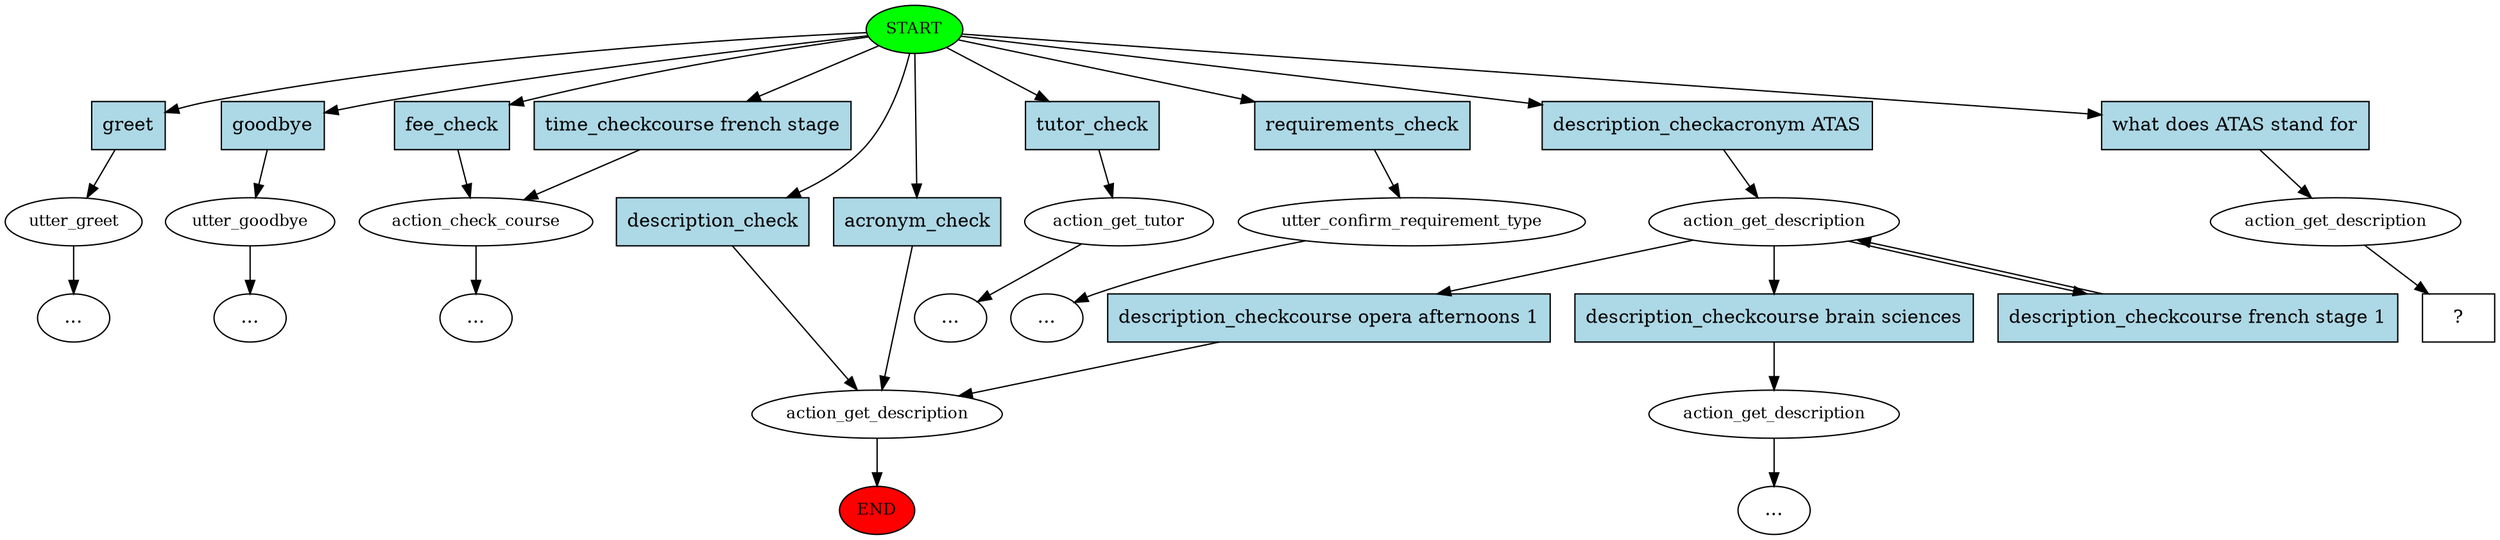 digraph  {
0 [class="start active", fillcolor=green, fontsize=12, label=START, style=filled];
"-1" [class=end, fillcolor=red, fontsize=12, label=END, style=filled];
1 [class="", fontsize=12, label=utter_greet];
"-3" [class=ellipsis, label="..."];
2 [class="", fontsize=12, label=utter_goodbye];
"-4" [class=ellipsis, label="..."];
3 [class="", fontsize=12, label=action_check_course];
7 [class="", fontsize=12, label=action_get_description];
9 [class="", fontsize=12, label=action_get_tutor];
"-9" [class=ellipsis, label="..."];
10 [class="", fontsize=12, label=utter_confirm_requirement_type];
"-10" [class=ellipsis, label="..."];
"-12" [class=ellipsis, label="..."];
13 [class="", fontsize=12, label=action_get_description];
17 [class="", fontsize=12, label=action_get_description];
"-13" [class=ellipsis, label="..."];
20 [class=active, fontsize=12, label=action_get_description];
21 [class="intent dashed active", label="  ?  ", shape=rect];
22 [class=intent, fillcolor=lightblue, label=greet, shape=rect, style=filled];
23 [class=intent, fillcolor=lightblue, label=goodbye, shape=rect, style=filled];
24 [class=intent, fillcolor=lightblue, label=fee_check, shape=rect, style=filled];
25 [class=intent, fillcolor=lightblue, label="time_checkcourse french stage", shape=rect, style=filled];
26 [class=intent, fillcolor=lightblue, label=description_check, shape=rect, style=filled];
27 [class=intent, fillcolor=lightblue, label=acronym_check, shape=rect, style=filled];
28 [class=intent, fillcolor=lightblue, label=tutor_check, shape=rect, style=filled];
29 [class=intent, fillcolor=lightblue, label=requirements_check, shape=rect, style=filled];
30 [class=intent, fillcolor=lightblue, label="description_checkacronym ATAS", shape=rect, style=filled];
31 [class="intent active", fillcolor=lightblue, label="what does ATAS stand for", shape=rect, style=filled];
32 [class=intent, fillcolor=lightblue, label="description_checkcourse opera afternoons 1", shape=rect, style=filled];
33 [class=intent, fillcolor=lightblue, label="description_checkcourse brain sciences", shape=rect, style=filled];
34 [class=intent, fillcolor=lightblue, label="description_checkcourse french stage 1", shape=rect, style=filled];
0 -> 22  [class="", key=0];
0 -> 23  [class="", key=0];
0 -> 24  [class="", key=0];
0 -> 25  [class="", key=0];
0 -> 26  [class="", key=0];
0 -> 27  [class="", key=0];
0 -> 28  [class="", key=0];
0 -> 29  [class="", key=0];
0 -> 30  [class="", key=0];
0 -> 31  [class=active, key=0];
1 -> "-3"  [class="", key=NONE, label=""];
2 -> "-4"  [class="", key=NONE, label=""];
3 -> "-12"  [class="", key=NONE, label=""];
7 -> "-1"  [class="", key=NONE, label=""];
9 -> "-9"  [class="", key=NONE, label=""];
10 -> "-10"  [class="", key=NONE, label=""];
13 -> 32  [class="", key=0];
13 -> 33  [class="", key=0];
13 -> 34  [class="", key=0];
17 -> "-13"  [class="", key=NONE, label=""];
20 -> 21  [class=active, key=NONE, label=""];
22 -> 1  [class="", key=0];
23 -> 2  [class="", key=0];
24 -> 3  [class="", key=0];
25 -> 3  [class="", key=0];
26 -> 7  [class="", key=0];
27 -> 7  [class="", key=0];
28 -> 9  [class="", key=0];
29 -> 10  [class="", key=0];
30 -> 13  [class="", key=0];
31 -> 20  [class=active, key=0];
32 -> 7  [class="", key=0];
33 -> 17  [class="", key=0];
34 -> 13  [class="", key=0];
}
